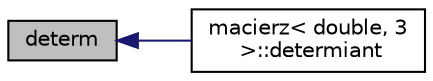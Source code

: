 digraph "determ"
{
  edge [fontname="Helvetica",fontsize="10",labelfontname="Helvetica",labelfontsize="10"];
  node [fontname="Helvetica",fontsize="10",shape=record];
  rankdir="LR";
  Node1 [label="determ",height=0.2,width=0.4,color="black", fillcolor="grey75", style="filled", fontcolor="black"];
  Node1 -> Node2 [dir="back",color="midnightblue",fontsize="10",style="solid",fontname="Helvetica"];
  Node2 [label="macierz\< double, 3\l \>::determiant",height=0.2,width=0.4,color="black", fillcolor="white", style="filled",URL="$classmacierz.html#abad3263d4fc823dfb129433b32f4e8e9",tooltip="oblicza wyznacznik macierzy "];
}
